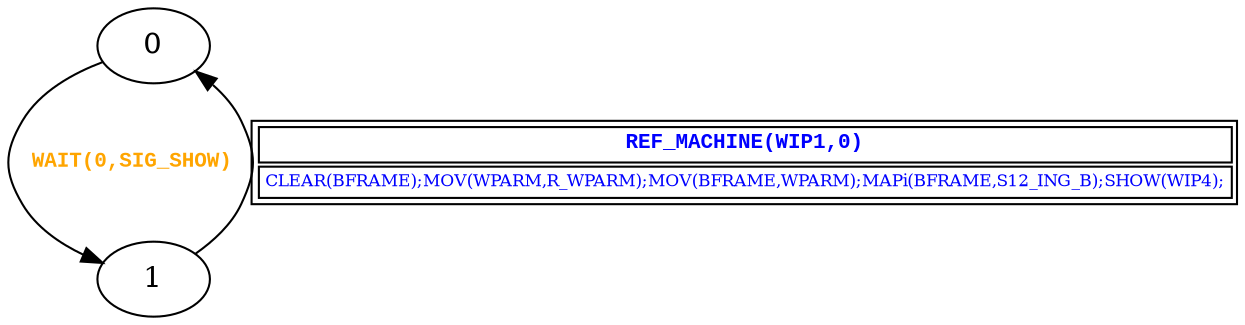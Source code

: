 digraph {
 node [shape=oval];
"0" -> "1"[fontcolor=orange, label=< <table border="0"><tr><td><font face="Courier New" point-size="10"><b>WAIT(0,SIG_SHOW)<br align="left"/></b></font></td></tr>
</table>>];
"1" -> "0"[fontcolor=blue, label=< <table border="1"><tr><td><font face="Courier New" point-size="10"><b>REF_MACHINE(WIP1,0)<br align="left"/></b></font></td></tr>
<tr><td><font point-size="8" color ="blue">CLEAR(BFRAME);MOV(WPARM,R_WPARM);MOV(BFRAME,WPARM);MAPi(BFRAME,S12_ING_B);SHOW(WIP4);<br align="left"/></font></td></tr></table>>];
}
